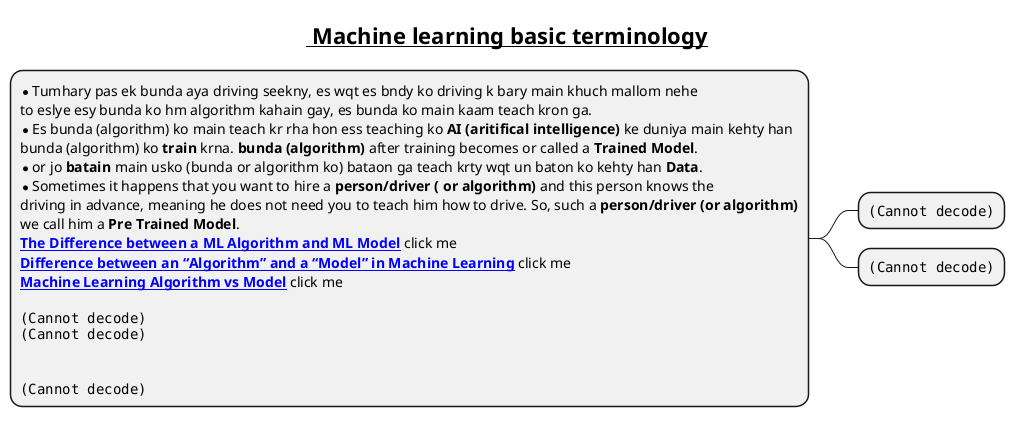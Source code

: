 @startmindmap
title = __ Machine learning basic terminology__


*:*Tumhary pas ek bunda aya driving seekny, es wqt es bndy ko driving k bary main khuch mallom nehe
to eslye esy bunda ko hm algorithm kahain gay, es bunda ko main kaam teach kron ga.
* Es bunda (algorithm) ko main teach kr rha hon ess teaching ko **AI (aritifical intelligence)** ke duniya main kehty han
bunda (algorithm) ko **train** krna. **bunda (algorithm)** after training becomes or called a **Trained Model**.
* or jo **batain** main usko (bunda or algorithm ko) bataon ga teach krty wqt un baton ko kehty han **Data**.
* Sometimes it happens that you want to hire a **person/driver ( or algorithm)** and this person knows the
driving in advance, meaning he does not need you to teach him how to drive. So, such a **person/driver (or algorithm)**
we call him a **Pre Trained Model**.
**[[https://medium.datadriveninvestor.com/difference-between-an-machine-learning-algorithm-and-model-14879f4aec7b The Difference between a ML Algorithm and ML Model]]** click me
**[[https://medium.com/@kaykwaalk/difference-between-an-algorithm-and-a-model-in-machine-learning-5d6b7297cce9 Difference between an “Algorithm” and a “Model” in Machine Learning]]** click me
**[[https://sowjanyasadashiva.medium.com/machine-learning-algorithm-vs-model-2db36e42d127 Machine Learning Algorithm vs Model]]** click me

<img:images/img.png>
<img:images/algorithmic-decomposition-object-decomposition-and-machine-learning.png>


<img:images/img_19.png>;
** <img:images/img_20.png>
** <img:images/img_21.png>


@endmindmap
